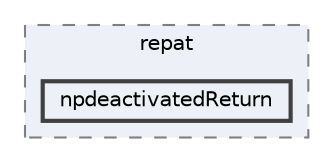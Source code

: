 digraph "repository/mnp/src/main/java/com/sterlite/cal/mnp/service/repat/npdeactivatedReturn"
{
 // LATEX_PDF_SIZE
  bgcolor="transparent";
  edge [fontname=Helvetica,fontsize=10,labelfontname=Helvetica,labelfontsize=10];
  node [fontname=Helvetica,fontsize=10,shape=box,height=0.2,width=0.4];
  compound=true
  subgraph clusterdir_e3304d759a9c19d9c61c82aa08676cea {
    graph [ bgcolor="#edf0f7", pencolor="grey50", label="repat", fontname=Helvetica,fontsize=10 style="filled,dashed", URL="dir_e3304d759a9c19d9c61c82aa08676cea.html",tooltip=""]
  dir_4f692a808e3bc6774fdfe02182a30801 [label="npdeactivatedReturn", fillcolor="#edf0f7", color="grey25", style="filled,bold", URL="dir_4f692a808e3bc6774fdfe02182a30801.html",tooltip=""];
  }
}
